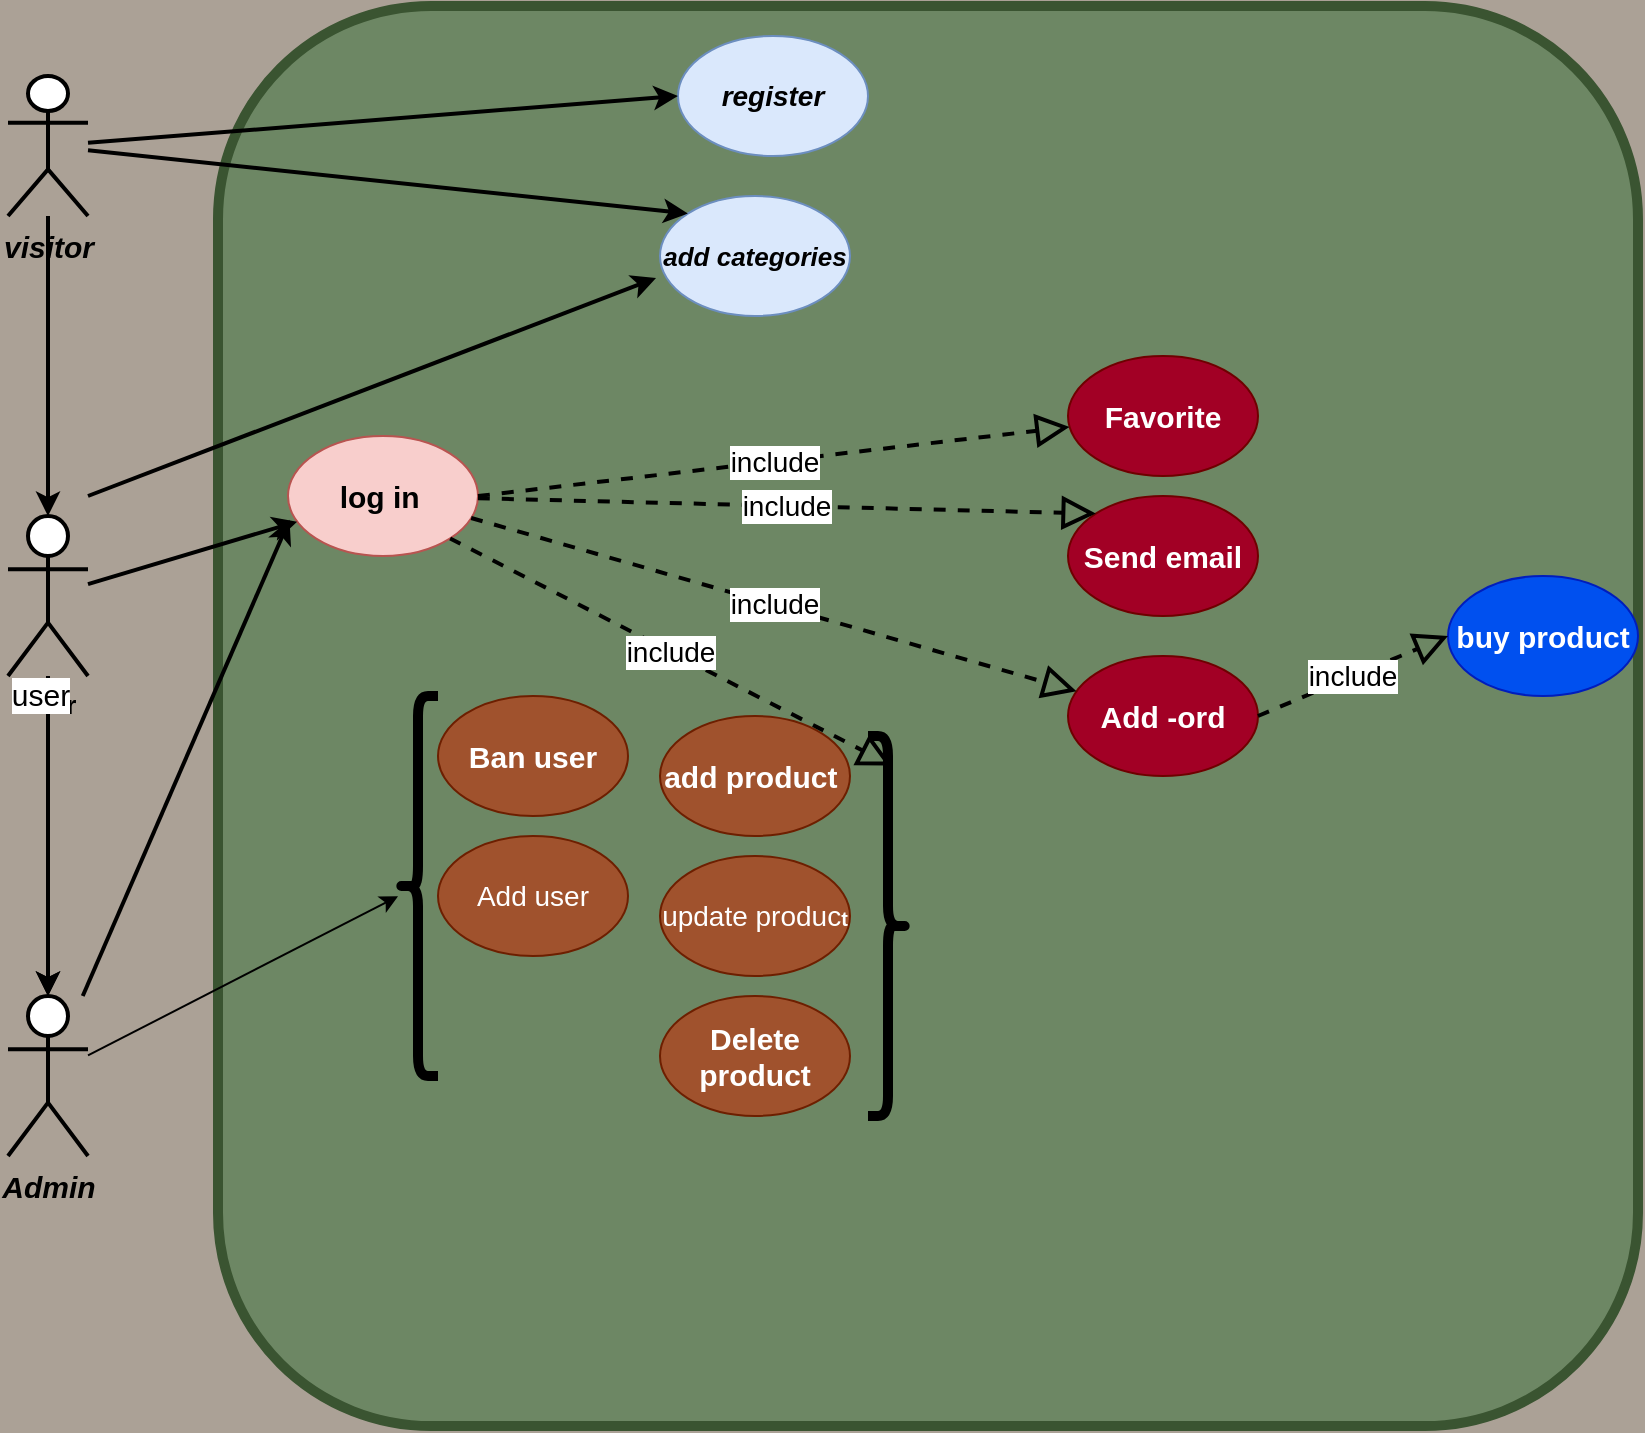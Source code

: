 <mxfile version="15.8.6" type="device"><diagram id="sAfUauGQ3pp7arx_LRe_" name="Page-1"><mxGraphModel dx="1038" dy="547" grid="1" gridSize="10" guides="1" tooltips="1" connect="1" arrows="1" fold="1" page="1" pageScale="1" pageWidth="827" pageHeight="1169" background="#ABA196" math="0" shadow="0"><root><mxCell id="0"/><mxCell id="1" parent="0"/><mxCell id="JBmLhpHwISKOwmMHPtvW-1" value="" style="whiteSpace=wrap;html=1;aspect=fixed;strokeWidth=5;rounded=1;fillColor=#6d8764;strokeColor=#3A5431;fontColor=#ffffff;" parent="1" vertex="1"><mxGeometry x="145" y="45" width="710" height="710" as="geometry"/></mxCell><mxCell id="JBmLhpHwISKOwmMHPtvW-38" value="" style="edgeStyle=orthogonalEdgeStyle;orthogonalLoop=1;jettySize=auto;html=1;fontSize=14;strokeWidth=2;curved=1;" parent="1" source="JBmLhpHwISKOwmMHPtvW-3" target="JBmLhpHwISKOwmMHPtvW-4" edge="1"><mxGeometry relative="1" as="geometry"/></mxCell><mxCell id="JBmLhpHwISKOwmMHPtvW-3" value="&lt;b&gt;&lt;i&gt;&lt;font style=&quot;font-size: 15px&quot;&gt;visitor&lt;/font&gt;&lt;/i&gt;&lt;/b&gt;" style="shape=umlActor;verticalLabelPosition=bottom;verticalAlign=top;html=1;outlineConnect=0;strokeWidth=2;rounded=1;" parent="1" vertex="1"><mxGeometry x="40" y="80" width="40" height="70" as="geometry"/></mxCell><mxCell id="JBmLhpHwISKOwmMHPtvW-36" value="" style="edgeStyle=orthogonalEdgeStyle;orthogonalLoop=1;jettySize=auto;html=1;fontSize=14;strokeWidth=2;curved=1;" parent="1" source="JBmLhpHwISKOwmMHPtvW-4" target="JBmLhpHwISKOwmMHPtvW-6" edge="1"><mxGeometry relative="1" as="geometry"/></mxCell><mxCell id="JBmLhpHwISKOwmMHPtvW-37" value="" style="edgeStyle=orthogonalEdgeStyle;orthogonalLoop=1;jettySize=auto;html=1;fontSize=14;strokeWidth=2;curved=1;" parent="1" source="JBmLhpHwISKOwmMHPtvW-4" target="JBmLhpHwISKOwmMHPtvW-6" edge="1"><mxGeometry relative="1" as="geometry"/></mxCell><mxCell id="JBmLhpHwISKOwmMHPtvW-4" value="&lt;b&gt;&lt;font style=&quot;font-size: 13px&quot;&gt;user&lt;/font&gt;&lt;/b&gt;" style="shape=umlActor;verticalLabelPosition=bottom;verticalAlign=top;html=1;outlineConnect=0;strokeWidth=2;rounded=1;" parent="1" vertex="1"><mxGeometry x="40" y="300" width="40" height="80" as="geometry"/></mxCell><mxCell id="JBmLhpHwISKOwmMHPtvW-6" value="&lt;i&gt;&lt;b&gt;&lt;font style=&quot;font-size: 15px&quot;&gt;Admin&lt;/font&gt;&lt;/b&gt;&lt;/i&gt;" style="shape=umlActor;verticalLabelPosition=bottom;verticalAlign=top;html=1;outlineConnect=0;strokeWidth=2;rounded=1;" parent="1" vertex="1"><mxGeometry x="40" y="540" width="40" height="80" as="geometry"/></mxCell><mxCell id="JBmLhpHwISKOwmMHPtvW-9" value="&lt;i&gt;&lt;font style=&quot;font-size: 13px&quot;&gt;&lt;b&gt;add categories&lt;/b&gt;&lt;/font&gt;&lt;/i&gt;" style="ellipse;whiteSpace=wrap;html=1;fillColor=#dae8fc;strokeColor=#6c8ebf;rounded=1;" parent="1" vertex="1"><mxGeometry x="366" y="140" width="95" height="60" as="geometry"/></mxCell><mxCell id="JBmLhpHwISKOwmMHPtvW-13" value="&lt;b&gt;&lt;font style=&quot;font-size: 15px&quot;&gt;log in&lt;/font&gt;&lt;/b&gt;&amp;nbsp;" style="ellipse;whiteSpace=wrap;html=1;fillColor=#f8cecc;strokeColor=#b85450;rounded=1;" parent="1" vertex="1"><mxGeometry x="180" y="260" width="95" height="60" as="geometry"/></mxCell><mxCell id="JBmLhpHwISKOwmMHPtvW-14" value="&lt;font style=&quot;font-size: 14px&quot;&gt;&lt;b&gt;&lt;i&gt;register&lt;/i&gt;&lt;/b&gt;&lt;/font&gt;" style="ellipse;whiteSpace=wrap;html=1;fillColor=#dae8fc;strokeColor=#6c8ebf;rounded=1;" parent="1" vertex="1"><mxGeometry x="375" y="60" width="95" height="60" as="geometry"/></mxCell><mxCell id="JBmLhpHwISKOwmMHPtvW-18" value="" style="endArrow=classic;html=1;strokeWidth=2;curved=1;" parent="1" target="JBmLhpHwISKOwmMHPtvW-4" edge="1"><mxGeometry width="50" height="50" relative="1" as="geometry"><mxPoint x="60" y="430" as="sourcePoint"/><mxPoint x="80" y="370" as="targetPoint"/></mxGeometry></mxCell><mxCell id="JBmLhpHwISKOwmMHPtvW-44" value="&lt;font style=&quot;font-size: 15px&quot;&gt;user&lt;/font&gt;" style="edgeLabel;html=1;align=center;verticalAlign=middle;resizable=0;points=[];fontSize=15;" parent="JBmLhpHwISKOwmMHPtvW-18" vertex="1" connectable="0"><mxGeometry x="0.667" y="4" relative="1" as="geometry"><mxPoint as="offset"/></mxGeometry></mxCell><mxCell id="JBmLhpHwISKOwmMHPtvW-21" value="&lt;span style=&quot;font-size: 15px&quot;&gt;&lt;b&gt;Favorite&lt;/b&gt;&lt;/span&gt;" style="ellipse;whiteSpace=wrap;html=1;fillColor=#a20025;strokeColor=#6F0000;fontColor=#ffffff;rounded=1;" parent="1" vertex="1"><mxGeometry x="570" y="220" width="95" height="60" as="geometry"/></mxCell><mxCell id="JBmLhpHwISKOwmMHPtvW-23" value="&lt;span style=&quot;font-size: 15px&quot;&gt;&lt;b&gt;Send email&lt;br&gt;&lt;/b&gt;&lt;/span&gt;" style="ellipse;whiteSpace=wrap;html=1;fillColor=#a20025;strokeColor=#6F0000;fontColor=#ffffff;rounded=1;" parent="1" vertex="1"><mxGeometry x="570" y="290" width="95" height="60" as="geometry"/></mxCell><mxCell id="JBmLhpHwISKOwmMHPtvW-25" value="&lt;span style=&quot;font-size: 15px&quot;&gt;&lt;b&gt;Add -ord&lt;br&gt;&lt;/b&gt;&lt;/span&gt;" style="ellipse;whiteSpace=wrap;html=1;fillColor=#a20025;strokeColor=#6F0000;fontColor=#ffffff;rounded=1;" parent="1" vertex="1"><mxGeometry x="570" y="370" width="95" height="60" as="geometry"/></mxCell><mxCell id="JBmLhpHwISKOwmMHPtvW-29" value="include" style="endArrow=block;dashed=1;endFill=0;endSize=12;html=1;fontSize=14;strokeWidth=2;exitX=0.964;exitY=0.683;exitDx=0;exitDy=0;exitPerimeter=0;curved=1;" parent="1" source="JBmLhpHwISKOwmMHPtvW-13" target="JBmLhpHwISKOwmMHPtvW-25" edge="1"><mxGeometry width="160" relative="1" as="geometry"><mxPoint x="200" y="360" as="sourcePoint"/><mxPoint x="360" y="360" as="targetPoint"/></mxGeometry></mxCell><mxCell id="JBmLhpHwISKOwmMHPtvW-30" value="include" style="endArrow=block;dashed=1;endFill=0;endSize=12;html=1;fontSize=14;strokeWidth=2;exitX=1;exitY=0.5;exitDx=0;exitDy=0;curved=1;" parent="1" source="JBmLhpHwISKOwmMHPtvW-13" target="JBmLhpHwISKOwmMHPtvW-21" edge="1"><mxGeometry width="160" relative="1" as="geometry"><mxPoint x="321.58" y="280.98" as="sourcePoint"/><mxPoint x="588.032" y="393.307" as="targetPoint"/></mxGeometry></mxCell><mxCell id="JBmLhpHwISKOwmMHPtvW-31" value="include" style="endArrow=block;dashed=1;endFill=0;endSize=12;html=1;fontSize=14;strokeWidth=2;entryX=0;entryY=0;entryDx=0;entryDy=0;curved=1;" parent="1" source="JBmLhpHwISKOwmMHPtvW-13" target="JBmLhpHwISKOwmMHPtvW-23" edge="1"><mxGeometry width="160" relative="1" as="geometry"><mxPoint x="331.58" y="290.98" as="sourcePoint"/><mxPoint x="598.032" y="403.307" as="targetPoint"/></mxGeometry></mxCell><mxCell id="JBmLhpHwISKOwmMHPtvW-33" value="" style="endArrow=classic;html=1;fontSize=14;strokeWidth=2;entryX=0;entryY=0.5;entryDx=0;entryDy=0;curved=1;" parent="1" source="JBmLhpHwISKOwmMHPtvW-3" target="JBmLhpHwISKOwmMHPtvW-14" edge="1"><mxGeometry width="50" height="50" relative="1" as="geometry"><mxPoint x="240" y="360" as="sourcePoint"/><mxPoint x="290" y="310" as="targetPoint"/></mxGeometry></mxCell><mxCell id="JBmLhpHwISKOwmMHPtvW-34" value="" style="endArrow=classic;html=1;fontSize=14;strokeWidth=2;curved=1;entryX=0;entryY=0;entryDx=0;entryDy=0;" parent="1" source="JBmLhpHwISKOwmMHPtvW-3" target="JBmLhpHwISKOwmMHPtvW-9" edge="1"><mxGeometry width="50" height="50" relative="1" as="geometry"><mxPoint x="90" y="126.875" as="sourcePoint"/><mxPoint x="220" y="170" as="targetPoint"/></mxGeometry></mxCell><mxCell id="JBmLhpHwISKOwmMHPtvW-42" value="&lt;span style=&quot;font-size: 15px&quot;&gt;&lt;b&gt;buy product&lt;br&gt;&lt;/b&gt;&lt;/span&gt;" style="ellipse;whiteSpace=wrap;html=1;fillColor=#0050ef;strokeColor=#001DBC;fontColor=#ffffff;rounded=1;" parent="1" vertex="1"><mxGeometry x="760" y="330" width="95" height="60" as="geometry"/></mxCell><mxCell id="JBmLhpHwISKOwmMHPtvW-43" value="include" style="endArrow=block;dashed=1;endFill=0;endSize=12;html=1;fontSize=14;strokeWidth=2;exitX=1;exitY=0.5;exitDx=0;exitDy=0;curved=1;entryX=0;entryY=0.5;entryDx=0;entryDy=0;" parent="1" source="JBmLhpHwISKOwmMHPtvW-25" target="JBmLhpHwISKOwmMHPtvW-42" edge="1"><mxGeometry width="160" relative="1" as="geometry"><mxPoint x="321.58" y="280.98" as="sourcePoint"/><mxPoint x="588.032" y="393.307" as="targetPoint"/></mxGeometry></mxCell><mxCell id="JBmLhpHwISKOwmMHPtvW-45" value="" style="endArrow=classic;html=1;fontSize=14;strokeWidth=2;curved=1;entryX=-0.021;entryY=0.683;entryDx=0;entryDy=0;entryPerimeter=0;" parent="1" target="JBmLhpHwISKOwmMHPtvW-9" edge="1"><mxGeometry width="50" height="50" relative="1" as="geometry"><mxPoint x="80" y="290" as="sourcePoint"/><mxPoint x="230" y="180" as="targetPoint"/></mxGeometry></mxCell><mxCell id="JBmLhpHwISKOwmMHPtvW-46" value="" style="endArrow=classic;html=1;fontSize=14;strokeWidth=2;curved=1;" parent="1" source="JBmLhpHwISKOwmMHPtvW-4" target="JBmLhpHwISKOwmMHPtvW-13" edge="1"><mxGeometry width="50" height="50" relative="1" as="geometry"><mxPoint x="100" y="141.875" as="sourcePoint"/><mxPoint x="240" y="190" as="targetPoint"/></mxGeometry></mxCell><mxCell id="JBmLhpHwISKOwmMHPtvW-47" value="&lt;span style=&quot;font-size: 15px&quot;&gt;&lt;b&gt;Delete product&lt;br&gt;&lt;/b&gt;&lt;/span&gt;" style="ellipse;whiteSpace=wrap;html=1;fillColor=#a0522d;strokeColor=#6D1F00;fontColor=#ffffff;rounded=1;" parent="1" vertex="1"><mxGeometry x="366" y="540" width="95" height="60" as="geometry"/></mxCell><mxCell id="JBmLhpHwISKOwmMHPtvW-48" value="&lt;span style=&quot;font-size: 15px&quot;&gt;&lt;b&gt;add product&amp;nbsp;&lt;br&gt;&lt;/b&gt;&lt;/span&gt;" style="ellipse;whiteSpace=wrap;html=1;fillColor=#a0522d;strokeColor=#6D1F00;fontColor=#ffffff;rounded=1;" parent="1" vertex="1"><mxGeometry x="366" y="400" width="95" height="60" as="geometry"/></mxCell><mxCell id="JBmLhpHwISKOwmMHPtvW-49" value="&lt;font style=&quot;font-size: 14px&quot;&gt;update&amp;nbsp;produc&lt;/font&gt;&lt;b style=&quot;font-size: 10px&quot;&gt;t&lt;/b&gt;" style="ellipse;whiteSpace=wrap;html=1;fillColor=#a0522d;strokeColor=#6D1F00;fontColor=#ffffff;rounded=1;" parent="1" vertex="1"><mxGeometry x="366" y="470" width="95" height="60" as="geometry"/></mxCell><mxCell id="JBmLhpHwISKOwmMHPtvW-51" value="" style="endArrow=classic;html=1;rounded=1;fontSize=14;strokeWidth=2;curved=1;entryX=0.008;entryY=0.697;entryDx=0;entryDy=0;entryPerimeter=0;" parent="1" source="JBmLhpHwISKOwmMHPtvW-6" target="JBmLhpHwISKOwmMHPtvW-13" edge="1"><mxGeometry width="50" height="50" relative="1" as="geometry"><mxPoint x="390" y="410" as="sourcePoint"/><mxPoint x="440" y="360" as="targetPoint"/></mxGeometry></mxCell><mxCell id="JBmLhpHwISKOwmMHPtvW-52" value="" style="shape=curlyBracket;whiteSpace=wrap;html=1;rounded=1;flipH=1;fontSize=14;strokeWidth=5;" parent="1" vertex="1"><mxGeometry x="470" y="410" width="20" height="190" as="geometry"/></mxCell><mxCell id="JBmLhpHwISKOwmMHPtvW-53" value="include" style="endArrow=block;dashed=1;endFill=0;endSize=12;html=1;fontSize=14;strokeWidth=2;exitX=1;exitY=1;exitDx=0;exitDy=0;curved=1;entryX=0.4;entryY=0.078;entryDx=0;entryDy=0;entryPerimeter=0;" parent="1" source="JBmLhpHwISKOwmMHPtvW-13" target="JBmLhpHwISKOwmMHPtvW-52" edge="1"><mxGeometry width="160" relative="1" as="geometry"><mxPoint x="331.58" y="300.98" as="sourcePoint"/><mxPoint x="380" y="380" as="targetPoint"/></mxGeometry></mxCell><mxCell id="JBmLhpHwISKOwmMHPtvW-54" value="&lt;span style=&quot;font-size: 15px&quot;&gt;&lt;b&gt;Ban user&lt;br&gt;&lt;/b&gt;&lt;/span&gt;" style="ellipse;whiteSpace=wrap;html=1;fillColor=#a0522d;strokeColor=#6D1F00;fontColor=#ffffff;rounded=1;" parent="1" vertex="1"><mxGeometry x="255" y="390" width="95" height="60" as="geometry"/></mxCell><mxCell id="JBmLhpHwISKOwmMHPtvW-55" value="&lt;span style=&quot;font-size: 14px&quot;&gt;Add user&lt;/span&gt;" style="ellipse;whiteSpace=wrap;html=1;fillColor=#a0522d;strokeColor=#6D1F00;fontColor=#ffffff;rounded=1;" parent="1" vertex="1"><mxGeometry x="255" y="460" width="95" height="60" as="geometry"/></mxCell><mxCell id="QhqfBjfCCN2jZ-CdGKOv-1" value="" style="endArrow=classic;html=1;rounded=0;" parent="1" source="JBmLhpHwISKOwmMHPtvW-6" target="tREnHwJv7ttVh2zgE9yc-1" edge="1"><mxGeometry width="50" height="50" relative="1" as="geometry"><mxPoint x="500" y="460" as="sourcePoint"/><mxPoint x="550" y="410" as="targetPoint"/></mxGeometry></mxCell><mxCell id="tREnHwJv7ttVh2zgE9yc-1" value="" style="shape=curlyBracket;whiteSpace=wrap;html=1;rounded=1;flipH=1;fontSize=14;strokeWidth=5;direction=west;" parent="1" vertex="1"><mxGeometry x="235" y="390" width="20" height="190" as="geometry"/></mxCell></root></mxGraphModel></diagram></mxfile>